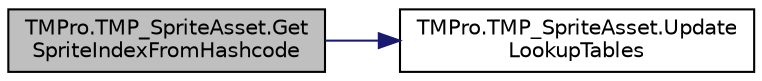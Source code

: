 digraph "TMPro.TMP_SpriteAsset.GetSpriteIndexFromHashcode"
{
 // LATEX_PDF_SIZE
  edge [fontname="Helvetica",fontsize="10",labelfontname="Helvetica",labelfontsize="10"];
  node [fontname="Helvetica",fontsize="10",shape=record];
  rankdir="LR";
  Node1 [label="TMPro.TMP_SpriteAsset.Get\lSpriteIndexFromHashcode",height=0.2,width=0.4,color="black", fillcolor="grey75", style="filled", fontcolor="black",tooltip="Function which returns the sprite index using the hashcode of the name"];
  Node1 -> Node2 [color="midnightblue",fontsize="10",style="solid",fontname="Helvetica"];
  Node2 [label="TMPro.TMP_SpriteAsset.Update\lLookupTables",height=0.2,width=0.4,color="black", fillcolor="white", style="filled",URL="$class_t_m_pro_1_1_t_m_p___sprite_asset.html#ac0d576c7ae191d74887684c5388ca32a",tooltip="Function to update the sprite name and unicode lookup tables. This function should be called when a s..."];
}
